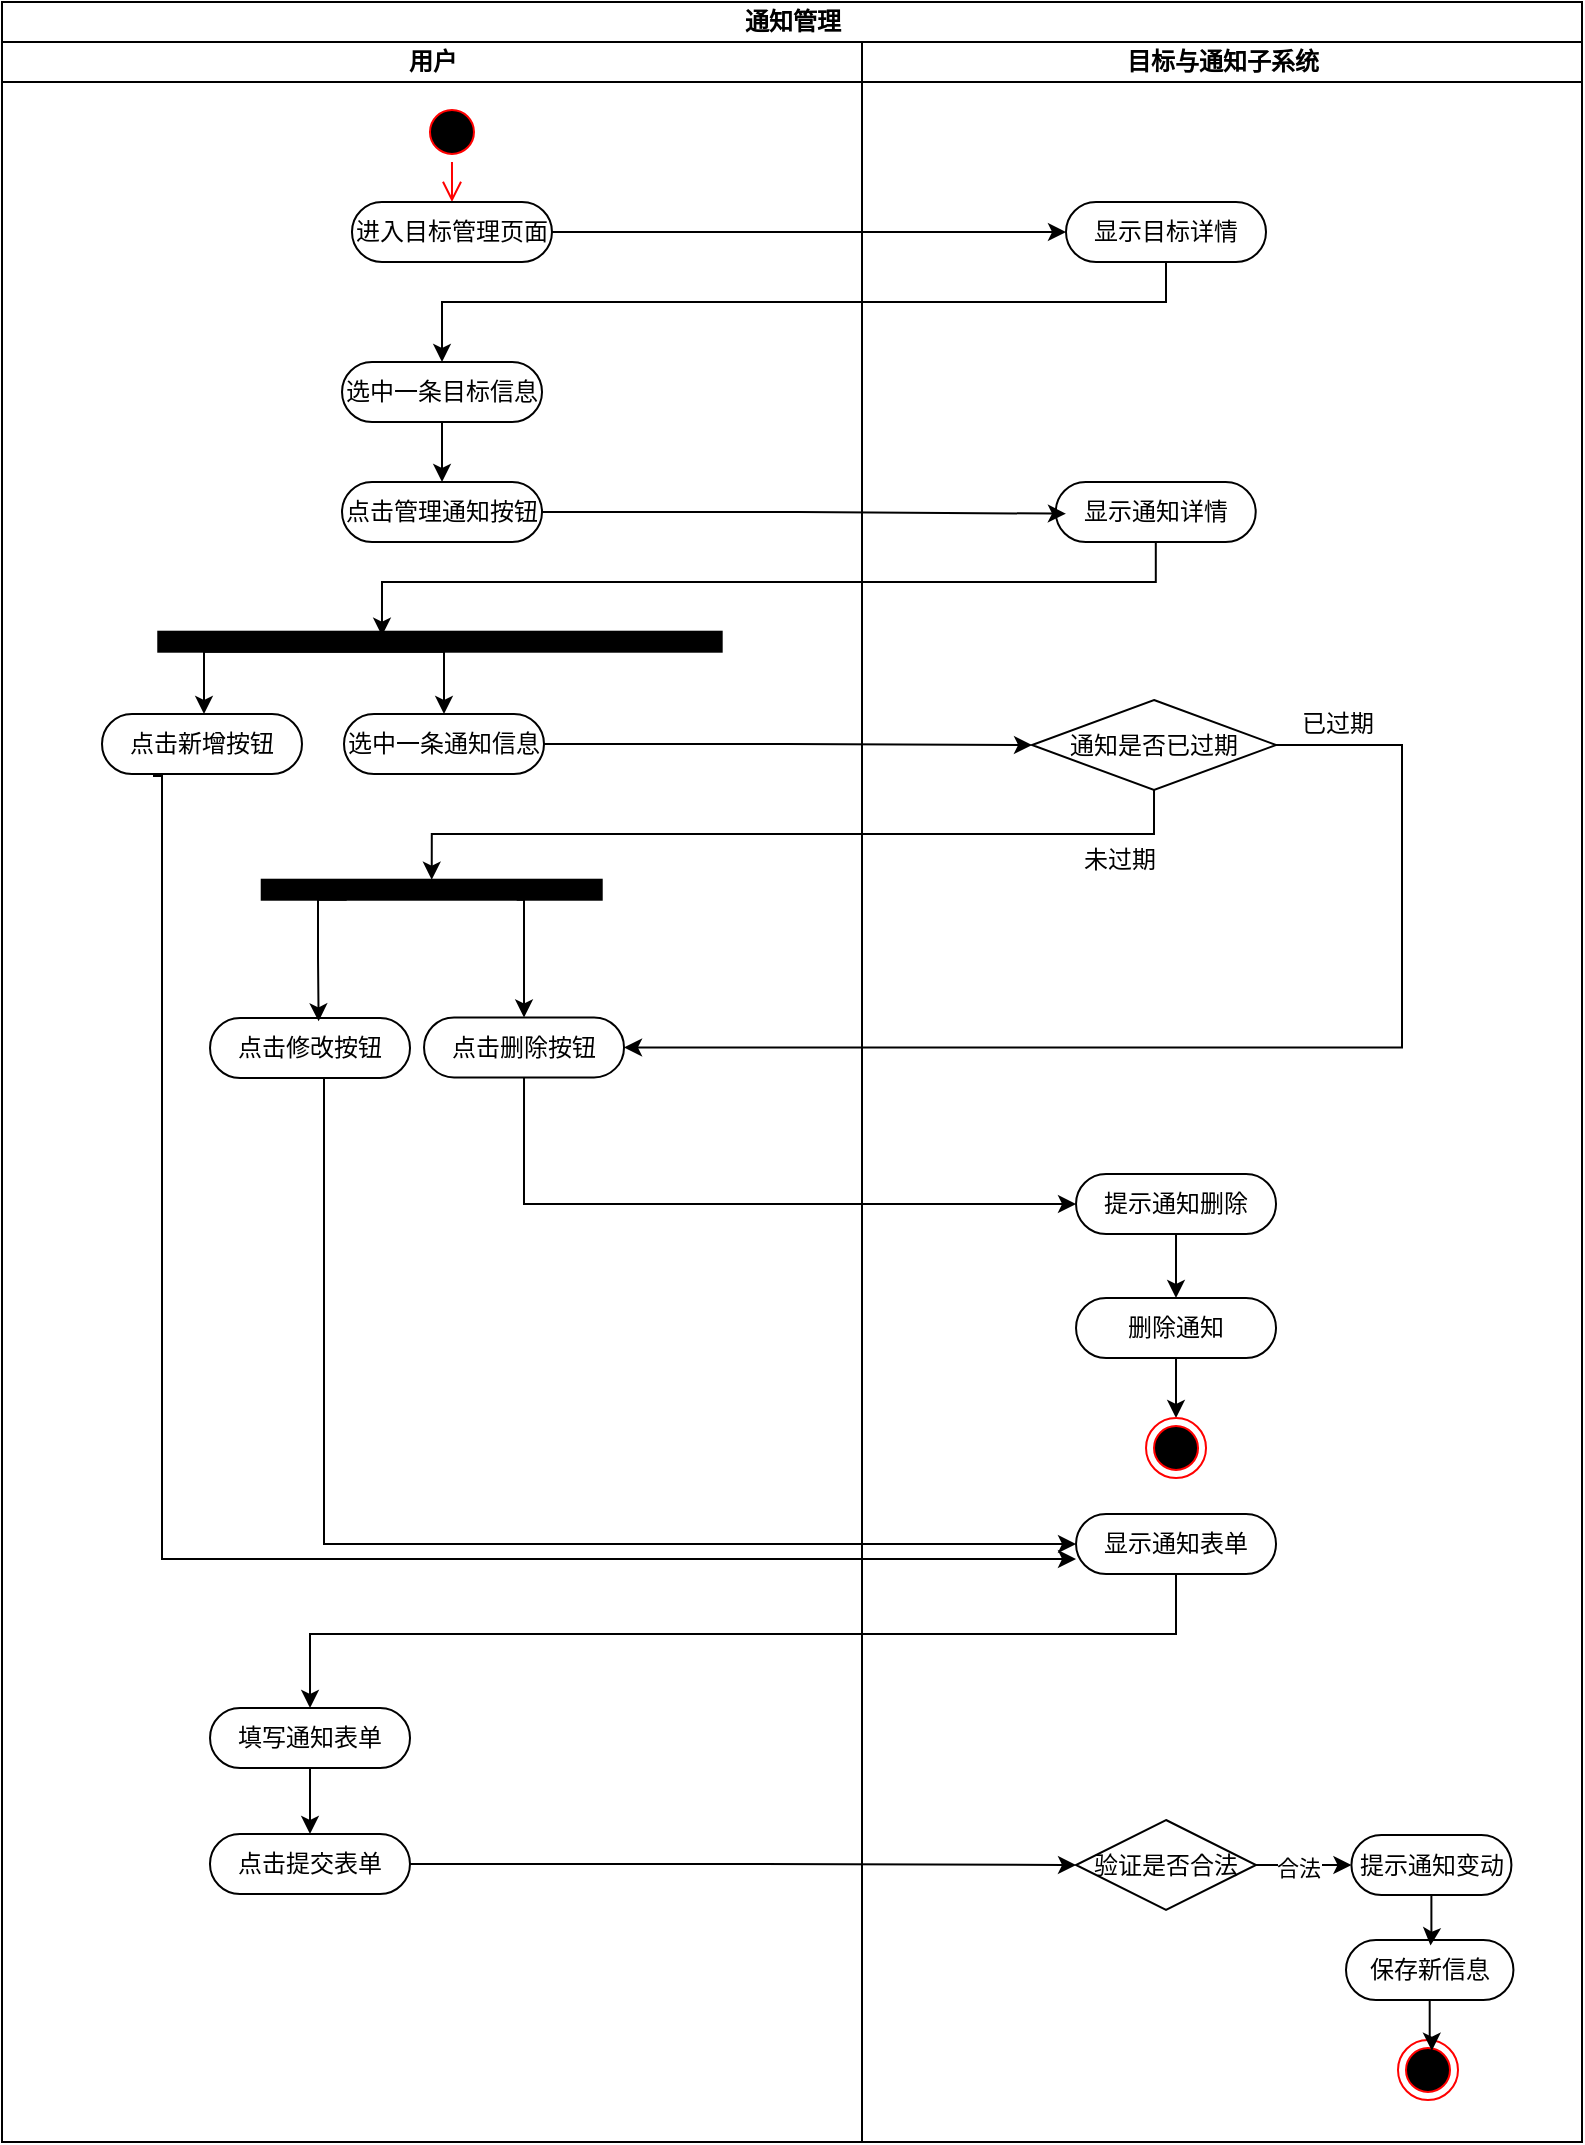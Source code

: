 <mxfile version="22.1.18" type="github">
  <diagram id="prtHgNgQTEPvFCAcTncT" name="Page-1">
    <mxGraphModel dx="1407" dy="720" grid="1" gridSize="10" guides="1" tooltips="1" connect="1" arrows="1" fold="1" page="1" pageScale="1" pageWidth="827" pageHeight="1169" math="0" shadow="0">
      <root>
        <mxCell id="0" />
        <mxCell id="1" parent="0" />
        <mxCell id="LesqCqWZ4XYTkDxak_rp-1" value="通知管理" style="swimlane;childLayout=stackLayout;resizeParent=1;resizeParentMax=0;startSize=20;html=1;" parent="1" vertex="1">
          <mxGeometry x="140.0" y="170" width="790" height="1070" as="geometry" />
        </mxCell>
        <mxCell id="LesqCqWZ4XYTkDxak_rp-59" style="edgeStyle=orthogonalEdgeStyle;rounded=0;orthogonalLoop=1;jettySize=auto;html=1;exitX=1;exitY=0.5;exitDx=0;exitDy=0;" parent="LesqCqWZ4XYTkDxak_rp-1" source="LesqCqWZ4XYTkDxak_rp-50" target="LesqCqWZ4XYTkDxak_rp-54" edge="1">
          <mxGeometry relative="1" as="geometry" />
        </mxCell>
        <mxCell id="LesqCqWZ4XYTkDxak_rp-2" value="用户" style="swimlane;startSize=20;html=1;" parent="LesqCqWZ4XYTkDxak_rp-1" vertex="1">
          <mxGeometry y="20" width="430" height="1050" as="geometry" />
        </mxCell>
        <mxCell id="LesqCqWZ4XYTkDxak_rp-48" value="" style="ellipse;html=1;shape=startState;fillColor=#000000;strokeColor=#ff0000;" parent="LesqCqWZ4XYTkDxak_rp-2" vertex="1">
          <mxGeometry x="209.99" y="30" width="30" height="30" as="geometry" />
        </mxCell>
        <mxCell id="LesqCqWZ4XYTkDxak_rp-49" value="" style="edgeStyle=orthogonalEdgeStyle;html=1;verticalAlign=bottom;endArrow=open;endSize=8;strokeColor=#ff0000;rounded=0;" parent="LesqCqWZ4XYTkDxak_rp-2" source="LesqCqWZ4XYTkDxak_rp-48" edge="1">
          <mxGeometry relative="1" as="geometry">
            <mxPoint x="224.99" y="80" as="targetPoint" />
          </mxGeometry>
        </mxCell>
        <mxCell id="LesqCqWZ4XYTkDxak_rp-50" value="进入目标管理页面" style="rounded=1;whiteSpace=wrap;html=1;shadow=0;comic=0;labelBackgroundColor=none;strokeWidth=1;fontFamily=Verdana;fontSize=12;align=center;arcSize=50;" parent="LesqCqWZ4XYTkDxak_rp-2" vertex="1">
          <mxGeometry x="174.99" y="80" width="100" height="30" as="geometry" />
        </mxCell>
        <mxCell id="CXmG8pdQqFu0vswtJlVG-4" style="edgeStyle=orthogonalEdgeStyle;rounded=0;orthogonalLoop=1;jettySize=auto;html=1;exitX=0.5;exitY=1;exitDx=0;exitDy=0;entryX=0.5;entryY=0;entryDx=0;entryDy=0;" parent="LesqCqWZ4XYTkDxak_rp-2" source="LesqCqWZ4XYTkDxak_rp-80" target="LesqCqWZ4XYTkDxak_rp-122" edge="1">
          <mxGeometry relative="1" as="geometry" />
        </mxCell>
        <mxCell id="LesqCqWZ4XYTkDxak_rp-80" value="选中一条目标信息" style="rounded=1;whiteSpace=wrap;html=1;shadow=0;comic=0;labelBackgroundColor=none;strokeWidth=1;fontFamily=Verdana;fontSize=12;align=center;arcSize=50;" parent="LesqCqWZ4XYTkDxak_rp-2" vertex="1">
          <mxGeometry x="170.01" y="160.0" width="100" height="30" as="geometry" />
        </mxCell>
        <mxCell id="LesqCqWZ4XYTkDxak_rp-122" value="点击管理通知按钮" style="rounded=1;whiteSpace=wrap;html=1;shadow=0;comic=0;labelBackgroundColor=none;strokeWidth=1;fontFamily=Verdana;fontSize=12;align=center;arcSize=50;" parent="LesqCqWZ4XYTkDxak_rp-2" vertex="1">
          <mxGeometry x="170.01" y="220.0" width="100" height="30" as="geometry" />
        </mxCell>
        <mxCell id="rVopQfaD3o_ih48YXkwG-1" value="点击提交表单" style="rounded=1;whiteSpace=wrap;html=1;shadow=0;comic=0;labelBackgroundColor=none;strokeWidth=1;fontFamily=Verdana;fontSize=12;align=center;arcSize=50;" vertex="1" parent="LesqCqWZ4XYTkDxak_rp-2">
          <mxGeometry x="103.99" y="896" width="100" height="30" as="geometry" />
        </mxCell>
        <mxCell id="LesqCqWZ4XYTkDxak_rp-3" value="目标与通知子系统" style="swimlane;startSize=20;html=1;" parent="LesqCqWZ4XYTkDxak_rp-1" vertex="1">
          <mxGeometry x="430" y="20" width="360" height="1050" as="geometry" />
        </mxCell>
        <mxCell id="LesqCqWZ4XYTkDxak_rp-54" value="显示目标详情" style="rounded=1;whiteSpace=wrap;html=1;shadow=0;comic=0;labelBackgroundColor=none;strokeWidth=1;fontFamily=Verdana;fontSize=12;align=center;arcSize=50;" parent="LesqCqWZ4XYTkDxak_rp-3" vertex="1">
          <mxGeometry x="102.0" y="80" width="100" height="30" as="geometry" />
        </mxCell>
        <mxCell id="CXmG8pdQqFu0vswtJlVG-5" value="显示通知详情" style="rounded=1;whiteSpace=wrap;html=1;shadow=0;comic=0;labelBackgroundColor=none;strokeWidth=1;fontFamily=Verdana;fontSize=12;align=center;arcSize=50;" parent="LesqCqWZ4XYTkDxak_rp-3" vertex="1">
          <mxGeometry x="96.86" y="220" width="100" height="30" as="geometry" />
        </mxCell>
        <mxCell id="CXmG8pdQqFu0vswtJlVG-2" style="edgeStyle=orthogonalEdgeStyle;rounded=0;orthogonalLoop=1;jettySize=auto;html=1;entryX=0.5;entryY=0;entryDx=0;entryDy=0;" parent="LesqCqWZ4XYTkDxak_rp-1" source="LesqCqWZ4XYTkDxak_rp-54" target="LesqCqWZ4XYTkDxak_rp-80" edge="1">
          <mxGeometry relative="1" as="geometry">
            <Array as="points">
              <mxPoint x="582" y="150" />
              <mxPoint x="220" y="150" />
            </Array>
          </mxGeometry>
        </mxCell>
        <mxCell id="CXmG8pdQqFu0vswtJlVG-6" style="edgeStyle=orthogonalEdgeStyle;rounded=0;orthogonalLoop=1;jettySize=auto;html=1;entryX=0.051;entryY=0.528;entryDx=0;entryDy=0;entryPerimeter=0;" parent="LesqCqWZ4XYTkDxak_rp-1" source="LesqCqWZ4XYTkDxak_rp-122" target="CXmG8pdQqFu0vswtJlVG-5" edge="1">
          <mxGeometry relative="1" as="geometry" />
        </mxCell>
        <mxCell id="CXmG8pdQqFu0vswtJlVG-50" style="edgeStyle=orthogonalEdgeStyle;rounded=0;orthogonalLoop=1;jettySize=auto;html=1;entryX=0.5;entryY=1;entryDx=0;entryDy=0;" parent="1" source="CXmG8pdQqFu0vswtJlVG-5" edge="1">
          <mxGeometry relative="1" as="geometry">
            <mxPoint x="329.99" y="486.855" as="targetPoint" />
            <Array as="points">
              <mxPoint x="717" y="460" />
              <mxPoint x="330" y="460" />
            </Array>
          </mxGeometry>
        </mxCell>
        <mxCell id="CXmG8pdQqFu0vswtJlVG-51" style="edgeStyle=orthogonalEdgeStyle;rounded=0;orthogonalLoop=1;jettySize=auto;html=1;exitX=0.75;exitY=0;exitDx=0;exitDy=0;entryX=0.5;entryY=0;entryDx=0;entryDy=0;" parent="1" source="CXmG8pdQqFu0vswtJlVG-53" target="CXmG8pdQqFu0vswtJlVG-54" edge="1">
          <mxGeometry relative="1" as="geometry">
            <Array as="points">
              <mxPoint x="361.0" y="495" />
            </Array>
          </mxGeometry>
        </mxCell>
        <mxCell id="CXmG8pdQqFu0vswtJlVG-52" style="edgeStyle=orthogonalEdgeStyle;rounded=0;orthogonalLoop=1;jettySize=auto;html=1;exitX=0.75;exitY=0;exitDx=0;exitDy=0;entryX=0.5;entryY=0;entryDx=0;entryDy=0;" parent="1" source="CXmG8pdQqFu0vswtJlVG-53" edge="1">
          <mxGeometry relative="1" as="geometry">
            <Array as="points">
              <mxPoint x="241.0" y="495" />
            </Array>
            <mxPoint x="241" y="526" as="targetPoint" />
          </mxGeometry>
        </mxCell>
        <mxCell id="CXmG8pdQqFu0vswtJlVG-53" value="" style="whiteSpace=wrap;html=1;rounded=0;shadow=0;comic=0;labelBackgroundColor=none;strokeWidth=1;fillColor=#000000;fontFamily=Verdana;fontSize=12;align=center;rotation=90;direction=south;" parent="1" vertex="1">
          <mxGeometry x="353.99" y="349" width="10" height="281.71" as="geometry" />
        </mxCell>
        <mxCell id="CXmG8pdQqFu0vswtJlVG-54" value="选中一条通知信息" style="rounded=1;whiteSpace=wrap;html=1;shadow=0;comic=0;labelBackgroundColor=none;strokeWidth=1;fontFamily=Verdana;fontSize=12;align=center;arcSize=50;" parent="1" vertex="1">
          <mxGeometry x="311.0" y="526" width="100" height="30" as="geometry" />
        </mxCell>
        <mxCell id="CXmG8pdQqFu0vswtJlVG-55" style="edgeStyle=orthogonalEdgeStyle;rounded=0;orthogonalLoop=1;jettySize=auto;html=1;exitX=0.25;exitY=0;exitDx=0;exitDy=0;entryX=0.5;entryY=0;entryDx=0;entryDy=0;" parent="1" source="CXmG8pdQqFu0vswtJlVG-56" target="CXmG8pdQqFu0vswtJlVG-57" edge="1">
          <mxGeometry relative="1" as="geometry">
            <Array as="points">
              <mxPoint x="401.0" y="619" />
            </Array>
          </mxGeometry>
        </mxCell>
        <mxCell id="CXmG8pdQqFu0vswtJlVG-56" value="" style="whiteSpace=wrap;html=1;rounded=0;shadow=0;comic=0;labelBackgroundColor=none;strokeWidth=1;fillColor=#000000;fontFamily=Verdana;fontSize=12;align=center;rotation=90;direction=south;" parent="1" vertex="1">
          <mxGeometry x="349.86" y="528.86" width="10" height="170" as="geometry" />
        </mxCell>
        <mxCell id="CXmG8pdQqFu0vswtJlVG-57" value="点击删除按钮" style="rounded=1;whiteSpace=wrap;html=1;shadow=0;comic=0;labelBackgroundColor=none;strokeWidth=1;fontFamily=Verdana;fontSize=12;align=center;arcSize=50;" parent="1" vertex="1">
          <mxGeometry x="351.01" y="677.71" width="100" height="30" as="geometry" />
        </mxCell>
        <mxCell id="CXmG8pdQqFu0vswtJlVG-58" value="点击修改按钮" style="rounded=1;whiteSpace=wrap;html=1;shadow=0;comic=0;labelBackgroundColor=none;strokeWidth=1;fontFamily=Verdana;fontSize=12;align=center;arcSize=50;" parent="1" vertex="1">
          <mxGeometry x="244.01" y="678" width="100" height="30" as="geometry" />
        </mxCell>
        <mxCell id="rVopQfaD3o_ih48YXkwG-2" style="edgeStyle=orthogonalEdgeStyle;rounded=0;orthogonalLoop=1;jettySize=auto;html=1;exitX=0.5;exitY=1;exitDx=0;exitDy=0;" edge="1" parent="1" source="CXmG8pdQqFu0vswtJlVG-59" target="rVopQfaD3o_ih48YXkwG-1">
          <mxGeometry relative="1" as="geometry" />
        </mxCell>
        <mxCell id="CXmG8pdQqFu0vswtJlVG-59" value="填写通知表单" style="rounded=1;whiteSpace=wrap;html=1;shadow=0;comic=0;labelBackgroundColor=none;strokeWidth=1;fontFamily=Verdana;fontSize=12;align=center;arcSize=50;" parent="1" vertex="1">
          <mxGeometry x="244.01" y="1023" width="100" height="30" as="geometry" />
        </mxCell>
        <mxCell id="CXmG8pdQqFu0vswtJlVG-60" value="点击新增按钮" style="rounded=1;whiteSpace=wrap;html=1;shadow=0;comic=0;labelBackgroundColor=none;strokeWidth=1;fontFamily=Verdana;fontSize=12;align=center;arcSize=50;" parent="1" vertex="1">
          <mxGeometry x="190.0" y="526" width="100" height="30" as="geometry" />
        </mxCell>
        <mxCell id="CXmG8pdQqFu0vswtJlVG-61" style="edgeStyle=orthogonalEdgeStyle;rounded=0;orthogonalLoop=1;jettySize=auto;html=1;exitX=0.75;exitY=0;exitDx=0;exitDy=0;entryX=0.543;entryY=0.056;entryDx=0;entryDy=0;entryPerimeter=0;" parent="1" source="CXmG8pdQqFu0vswtJlVG-56" target="CXmG8pdQqFu0vswtJlVG-58" edge="1">
          <mxGeometry relative="1" as="geometry">
            <Array as="points">
              <mxPoint x="298.0" y="619" />
              <mxPoint x="298.0" y="648" />
              <mxPoint x="298.0" y="648" />
            </Array>
          </mxGeometry>
        </mxCell>
        <mxCell id="CXmG8pdQqFu0vswtJlVG-62" style="edgeStyle=orthogonalEdgeStyle;rounded=0;orthogonalLoop=1;jettySize=auto;html=1;exitX=0.5;exitY=1;exitDx=0;exitDy=0;" parent="1" source="CXmG8pdQqFu0vswtJlVG-63" target="CXmG8pdQqFu0vswtJlVG-65" edge="1">
          <mxGeometry relative="1" as="geometry" />
        </mxCell>
        <mxCell id="CXmG8pdQqFu0vswtJlVG-63" value="提示通知删除" style="rounded=1;whiteSpace=wrap;html=1;shadow=0;comic=0;labelBackgroundColor=none;strokeWidth=1;fontFamily=Verdana;fontSize=12;align=center;arcSize=50;" parent="1" vertex="1">
          <mxGeometry x="677.01" y="756" width="100" height="30" as="geometry" />
        </mxCell>
        <mxCell id="CXmG8pdQqFu0vswtJlVG-64" style="edgeStyle=orthogonalEdgeStyle;rounded=0;orthogonalLoop=1;jettySize=auto;html=1;exitX=0.5;exitY=1;exitDx=0;exitDy=0;" parent="1" source="CXmG8pdQqFu0vswtJlVG-65" target="CXmG8pdQqFu0vswtJlVG-66" edge="1">
          <mxGeometry relative="1" as="geometry" />
        </mxCell>
        <mxCell id="CXmG8pdQqFu0vswtJlVG-65" value="删除通知" style="rounded=1;whiteSpace=wrap;html=1;shadow=0;comic=0;labelBackgroundColor=none;strokeWidth=1;fontFamily=Verdana;fontSize=12;align=center;arcSize=50;" parent="1" vertex="1">
          <mxGeometry x="677.01" y="818" width="100" height="30" as="geometry" />
        </mxCell>
        <mxCell id="CXmG8pdQqFu0vswtJlVG-66" value="" style="ellipse;html=1;shape=endState;fillColor=#000000;strokeColor=#ff0000;" parent="1" vertex="1">
          <mxGeometry x="712.01" y="878" width="30" height="30" as="geometry" />
        </mxCell>
        <mxCell id="CXmG8pdQqFu0vswtJlVG-67" value="显示通知表单" style="rounded=1;whiteSpace=wrap;html=1;shadow=0;comic=0;labelBackgroundColor=none;strokeWidth=1;fontFamily=Verdana;fontSize=12;align=center;arcSize=50;" parent="1" vertex="1">
          <mxGeometry x="677.01" y="926" width="100" height="30" as="geometry" />
        </mxCell>
        <mxCell id="CXmG8pdQqFu0vswtJlVG-68" value="验证是否合法" style="rhombus;whiteSpace=wrap;html=1;" parent="1" vertex="1">
          <mxGeometry x="677.01" y="1079" width="90" height="45" as="geometry" />
        </mxCell>
        <mxCell id="CXmG8pdQqFu0vswtJlVG-69" value="提示通知变动" style="rounded=1;whiteSpace=wrap;html=1;shadow=0;comic=0;labelBackgroundColor=none;strokeWidth=1;fontFamily=Verdana;fontSize=12;align=center;arcSize=50;" parent="1" vertex="1">
          <mxGeometry x="814.72" y="1086.5" width="80" height="30" as="geometry" />
        </mxCell>
        <mxCell id="CXmG8pdQqFu0vswtJlVG-70" style="edgeStyle=orthogonalEdgeStyle;rounded=0;orthogonalLoop=1;jettySize=auto;html=1;entryX=0;entryY=0.5;entryDx=0;entryDy=0;exitX=1;exitY=0.5;exitDx=0;exitDy=0;" parent="1" source="CXmG8pdQqFu0vswtJlVG-68" target="CXmG8pdQqFu0vswtJlVG-69" edge="1">
          <mxGeometry relative="1" as="geometry">
            <mxPoint x="981.72" y="1100.849" as="targetPoint" />
            <mxPoint x="934.72" y="1101.5" as="sourcePoint" />
          </mxGeometry>
        </mxCell>
        <mxCell id="CXmG8pdQqFu0vswtJlVG-71" value="合法" style="edgeLabel;html=1;align=center;verticalAlign=middle;resizable=0;points=[];" parent="CXmG8pdQqFu0vswtJlVG-70" vertex="1" connectable="0">
          <mxGeometry x="-0.15" y="-1" relative="1" as="geometry">
            <mxPoint as="offset" />
          </mxGeometry>
        </mxCell>
        <mxCell id="CXmG8pdQqFu0vswtJlVG-72" value="保存新信息" style="rounded=1;whiteSpace=wrap;html=1;shadow=0;comic=0;labelBackgroundColor=none;strokeWidth=1;fontFamily=Verdana;fontSize=12;align=center;arcSize=50;" parent="1" vertex="1">
          <mxGeometry x="812.0" y="1139" width="83.72" height="30" as="geometry" />
        </mxCell>
        <mxCell id="CXmG8pdQqFu0vswtJlVG-73" style="edgeStyle=orthogonalEdgeStyle;rounded=0;orthogonalLoop=1;jettySize=auto;html=1;entryX=0.505;entryY=0.093;entryDx=0;entryDy=0;entryPerimeter=0;" parent="1" source="CXmG8pdQqFu0vswtJlVG-69" target="CXmG8pdQqFu0vswtJlVG-72" edge="1">
          <mxGeometry relative="1" as="geometry" />
        </mxCell>
        <mxCell id="CXmG8pdQqFu0vswtJlVG-74" value="" style="ellipse;html=1;shape=endState;fillColor=#000000;strokeColor=#ff0000;" parent="1" vertex="1">
          <mxGeometry x="838" y="1189" width="30" height="30" as="geometry" />
        </mxCell>
        <mxCell id="CXmG8pdQqFu0vswtJlVG-75" style="edgeStyle=orthogonalEdgeStyle;rounded=0;orthogonalLoop=1;jettySize=auto;html=1;entryX=0.564;entryY=0.179;entryDx=0;entryDy=0;entryPerimeter=0;" parent="1" source="CXmG8pdQqFu0vswtJlVG-72" target="CXmG8pdQqFu0vswtJlVG-74" edge="1">
          <mxGeometry relative="1" as="geometry" />
        </mxCell>
        <mxCell id="CXmG8pdQqFu0vswtJlVG-76" value="通知是否已过期" style="rhombus;whiteSpace=wrap;html=1;" parent="1" vertex="1">
          <mxGeometry x="655.01" y="519" width="122" height="45" as="geometry" />
        </mxCell>
        <mxCell id="CXmG8pdQqFu0vswtJlVG-77" value="已过期" style="text;html=1;strokeColor=none;fillColor=none;align=center;verticalAlign=middle;whiteSpace=wrap;rounded=0;" parent="1" vertex="1">
          <mxGeometry x="778" y="516" width="60" height="30" as="geometry" />
        </mxCell>
        <mxCell id="CXmG8pdQqFu0vswtJlVG-78" value="未过期" style="text;html=1;strokeColor=none;fillColor=none;align=center;verticalAlign=middle;whiteSpace=wrap;rounded=0;" parent="1" vertex="1">
          <mxGeometry x="669" y="584" width="60" height="30" as="geometry" />
        </mxCell>
        <mxCell id="CXmG8pdQqFu0vswtJlVG-79" style="edgeStyle=orthogonalEdgeStyle;rounded=0;orthogonalLoop=1;jettySize=auto;html=1;exitX=0.5;exitY=1;exitDx=0;exitDy=0;entryX=0;entryY=0.5;entryDx=0;entryDy=0;" parent="1" source="CXmG8pdQqFu0vswtJlVG-57" target="CXmG8pdQqFu0vswtJlVG-63" edge="1">
          <mxGeometry relative="1" as="geometry" />
        </mxCell>
        <mxCell id="CXmG8pdQqFu0vswtJlVG-80" style="edgeStyle=orthogonalEdgeStyle;rounded=0;orthogonalLoop=1;jettySize=auto;html=1;entryX=0.5;entryY=0;entryDx=0;entryDy=0;" parent="1" source="CXmG8pdQqFu0vswtJlVG-67" target="CXmG8pdQqFu0vswtJlVG-59" edge="1">
          <mxGeometry relative="1" as="geometry">
            <Array as="points">
              <mxPoint x="727.0" y="986" />
              <mxPoint x="294.0" y="986" />
            </Array>
          </mxGeometry>
        </mxCell>
        <mxCell id="CXmG8pdQqFu0vswtJlVG-82" style="edgeStyle=orthogonalEdgeStyle;rounded=0;orthogonalLoop=1;jettySize=auto;html=1;entryX=0;entryY=0.5;entryDx=0;entryDy=0;" parent="1" source="CXmG8pdQqFu0vswtJlVG-58" target="CXmG8pdQqFu0vswtJlVG-67" edge="1">
          <mxGeometry relative="1" as="geometry">
            <Array as="points">
              <mxPoint x="301.0" y="941" />
            </Array>
          </mxGeometry>
        </mxCell>
        <mxCell id="CXmG8pdQqFu0vswtJlVG-83" style="edgeStyle=orthogonalEdgeStyle;rounded=0;orthogonalLoop=1;jettySize=auto;html=1;exitX=0.25;exitY=1;exitDx=0;exitDy=0;entryX=0;entryY=0.75;entryDx=0;entryDy=0;" parent="1" target="CXmG8pdQqFu0vswtJlVG-67" edge="1">
          <mxGeometry relative="1" as="geometry">
            <mxPoint x="216" y="556" as="sourcePoint" />
            <Array as="points">
              <mxPoint x="216.0" y="557" />
              <mxPoint x="220.0" y="557" />
              <mxPoint x="220.0" y="949" />
            </Array>
          </mxGeometry>
        </mxCell>
        <mxCell id="CXmG8pdQqFu0vswtJlVG-84" style="edgeStyle=orthogonalEdgeStyle;rounded=0;orthogonalLoop=1;jettySize=auto;html=1;" parent="1" source="CXmG8pdQqFu0vswtJlVG-54" target="CXmG8pdQqFu0vswtJlVG-76" edge="1">
          <mxGeometry relative="1" as="geometry" />
        </mxCell>
        <mxCell id="CXmG8pdQqFu0vswtJlVG-85" style="edgeStyle=orthogonalEdgeStyle;rounded=0;orthogonalLoop=1;jettySize=auto;html=1;exitX=0.5;exitY=1;exitDx=0;exitDy=0;entryX=0.5;entryY=1;entryDx=0;entryDy=0;" parent="1" source="CXmG8pdQqFu0vswtJlVG-76" target="CXmG8pdQqFu0vswtJlVG-56" edge="1">
          <mxGeometry relative="1" as="geometry">
            <Array as="points">
              <mxPoint x="716.0" y="586" />
              <mxPoint x="355.0" y="586" />
            </Array>
          </mxGeometry>
        </mxCell>
        <mxCell id="CXmG8pdQqFu0vswtJlVG-86" style="edgeStyle=orthogonalEdgeStyle;rounded=0;orthogonalLoop=1;jettySize=auto;html=1;entryX=1;entryY=0.5;entryDx=0;entryDy=0;" parent="1" source="CXmG8pdQqFu0vswtJlVG-76" target="CXmG8pdQqFu0vswtJlVG-57" edge="1">
          <mxGeometry relative="1" as="geometry">
            <Array as="points">
              <mxPoint x="840.0" y="542" />
              <mxPoint x="840.0" y="693" />
            </Array>
          </mxGeometry>
        </mxCell>
        <mxCell id="rVopQfaD3o_ih48YXkwG-3" style="edgeStyle=orthogonalEdgeStyle;rounded=0;orthogonalLoop=1;jettySize=auto;html=1;entryX=0;entryY=0.5;entryDx=0;entryDy=0;" edge="1" parent="1" source="rVopQfaD3o_ih48YXkwG-1" target="CXmG8pdQqFu0vswtJlVG-68">
          <mxGeometry relative="1" as="geometry" />
        </mxCell>
      </root>
    </mxGraphModel>
  </diagram>
</mxfile>
